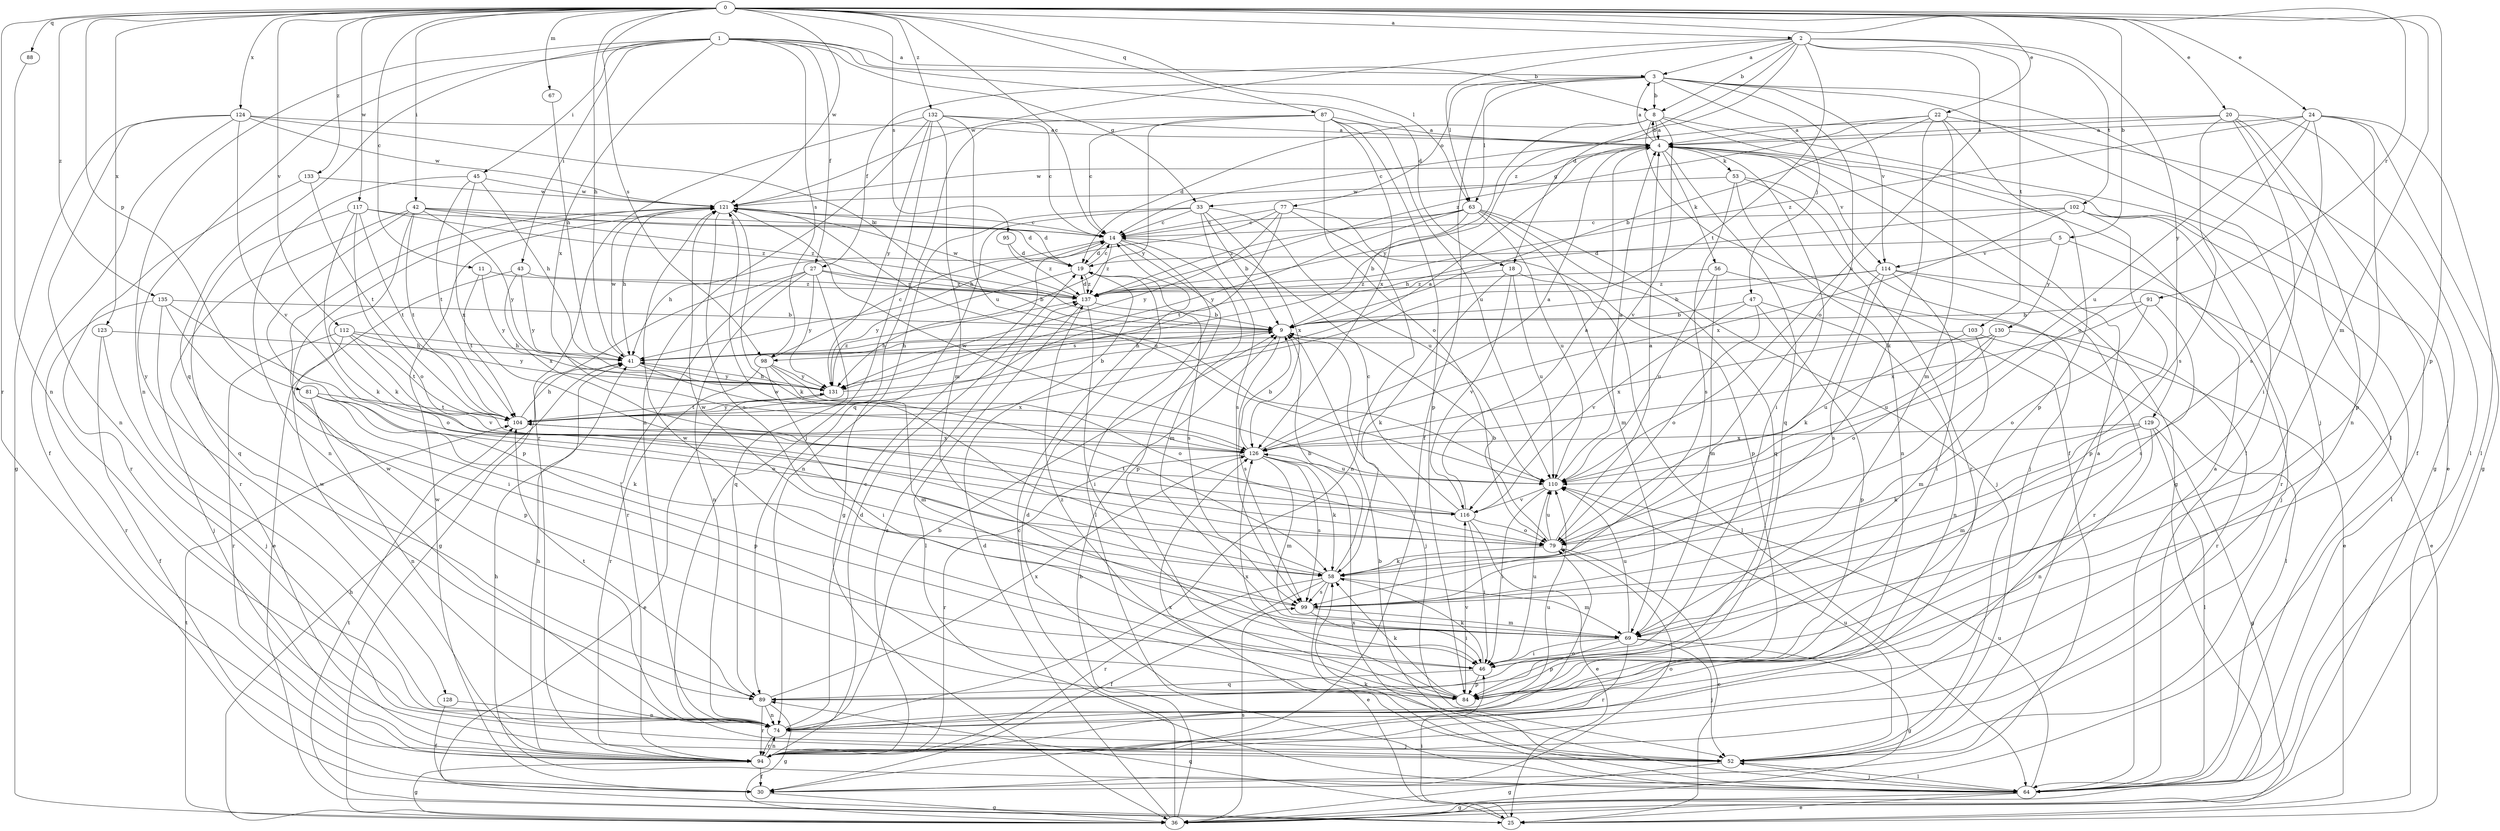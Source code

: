strict digraph  {
0;
1;
2;
3;
4;
5;
8;
9;
11;
14;
18;
19;
20;
22;
24;
25;
27;
30;
33;
36;
41;
42;
43;
45;
46;
47;
52;
53;
56;
58;
63;
64;
67;
69;
74;
77;
79;
81;
84;
87;
88;
89;
91;
94;
95;
98;
99;
102;
103;
104;
110;
112;
114;
116;
117;
121;
123;
124;
126;
128;
129;
130;
131;
132;
133;
135;
137;
0 -> 2  [label=a];
0 -> 5  [label=b];
0 -> 11  [label=c];
0 -> 14  [label=c];
0 -> 20  [label=e];
0 -> 22  [label=e];
0 -> 24  [label=e];
0 -> 41  [label=h];
0 -> 42  [label=i];
0 -> 63  [label=l];
0 -> 67  [label=m];
0 -> 69  [label=m];
0 -> 81  [label=p];
0 -> 84  [label=p];
0 -> 87  [label=q];
0 -> 88  [label=q];
0 -> 91  [label=r];
0 -> 94  [label=r];
0 -> 95  [label=s];
0 -> 98  [label=s];
0 -> 112  [label=v];
0 -> 117  [label=w];
0 -> 121  [label=w];
0 -> 123  [label=x];
0 -> 124  [label=x];
0 -> 132  [label=z];
0 -> 133  [label=z];
0 -> 135  [label=z];
1 -> 3  [label=a];
1 -> 8  [label=b];
1 -> 18  [label=d];
1 -> 27  [label=f];
1 -> 33  [label=g];
1 -> 43  [label=i];
1 -> 45  [label=i];
1 -> 74  [label=n];
1 -> 89  [label=q];
1 -> 98  [label=s];
1 -> 126  [label=x];
1 -> 128  [label=y];
2 -> 3  [label=a];
2 -> 8  [label=b];
2 -> 18  [label=d];
2 -> 63  [label=l];
2 -> 102  [label=t];
2 -> 103  [label=t];
2 -> 104  [label=t];
2 -> 110  [label=u];
2 -> 121  [label=w];
2 -> 129  [label=y];
2 -> 137  [label=z];
3 -> 8  [label=b];
3 -> 27  [label=f];
3 -> 30  [label=f];
3 -> 47  [label=j];
3 -> 52  [label=j];
3 -> 63  [label=l];
3 -> 64  [label=l];
3 -> 77  [label=o];
3 -> 79  [label=o];
3 -> 114  [label=v];
4 -> 3  [label=a];
4 -> 8  [label=b];
4 -> 33  [label=g];
4 -> 36  [label=g];
4 -> 46  [label=i];
4 -> 53  [label=k];
4 -> 56  [label=k];
4 -> 89  [label=q];
4 -> 114  [label=v];
4 -> 121  [label=w];
5 -> 19  [label=d];
5 -> 52  [label=j];
5 -> 114  [label=v];
5 -> 130  [label=y];
8 -> 4  [label=a];
8 -> 19  [label=d];
8 -> 25  [label=e];
8 -> 30  [label=f];
8 -> 64  [label=l];
8 -> 116  [label=v];
8 -> 131  [label=y];
9 -> 41  [label=h];
9 -> 52  [label=j];
9 -> 98  [label=s];
9 -> 99  [label=s];
11 -> 104  [label=t];
11 -> 131  [label=y];
11 -> 137  [label=z];
14 -> 19  [label=d];
14 -> 41  [label=h];
14 -> 64  [label=l];
14 -> 69  [label=m];
14 -> 84  [label=p];
14 -> 137  [label=z];
18 -> 58  [label=k];
18 -> 64  [label=l];
18 -> 110  [label=u];
18 -> 116  [label=v];
18 -> 137  [label=z];
19 -> 14  [label=c];
19 -> 99  [label=s];
19 -> 131  [label=y];
19 -> 137  [label=z];
20 -> 4  [label=a];
20 -> 14  [label=c];
20 -> 30  [label=f];
20 -> 46  [label=i];
20 -> 64  [label=l];
20 -> 74  [label=n];
20 -> 99  [label=s];
22 -> 4  [label=a];
22 -> 9  [label=b];
22 -> 36  [label=g];
22 -> 58  [label=k];
22 -> 69  [label=m];
22 -> 84  [label=p];
22 -> 137  [label=z];
24 -> 4  [label=a];
24 -> 36  [label=g];
24 -> 64  [label=l];
24 -> 79  [label=o];
24 -> 84  [label=p];
24 -> 99  [label=s];
24 -> 110  [label=u];
24 -> 137  [label=z];
25 -> 46  [label=i];
25 -> 89  [label=q];
25 -> 104  [label=t];
27 -> 9  [label=b];
27 -> 36  [label=g];
27 -> 74  [label=n];
27 -> 89  [label=q];
27 -> 94  [label=r];
27 -> 131  [label=y];
27 -> 137  [label=z];
30 -> 36  [label=g];
30 -> 79  [label=o];
30 -> 121  [label=w];
33 -> 9  [label=b];
33 -> 14  [label=c];
33 -> 36  [label=g];
33 -> 74  [label=n];
33 -> 99  [label=s];
33 -> 110  [label=u];
33 -> 126  [label=x];
36 -> 9  [label=b];
36 -> 14  [label=c];
36 -> 19  [label=d];
36 -> 41  [label=h];
36 -> 99  [label=s];
36 -> 104  [label=t];
41 -> 121  [label=w];
41 -> 126  [label=x];
41 -> 131  [label=y];
42 -> 14  [label=c];
42 -> 19  [label=d];
42 -> 58  [label=k];
42 -> 84  [label=p];
42 -> 94  [label=r];
42 -> 104  [label=t];
42 -> 131  [label=y];
42 -> 137  [label=z];
43 -> 25  [label=e];
43 -> 126  [label=x];
43 -> 131  [label=y];
43 -> 137  [label=z];
45 -> 41  [label=h];
45 -> 74  [label=n];
45 -> 104  [label=t];
45 -> 121  [label=w];
45 -> 126  [label=x];
46 -> 58  [label=k];
46 -> 84  [label=p];
46 -> 89  [label=q];
46 -> 110  [label=u];
46 -> 121  [label=w];
47 -> 9  [label=b];
47 -> 74  [label=n];
47 -> 79  [label=o];
47 -> 84  [label=p];
47 -> 116  [label=v];
52 -> 4  [label=a];
52 -> 19  [label=d];
52 -> 36  [label=g];
52 -> 64  [label=l];
52 -> 110  [label=u];
52 -> 126  [label=x];
53 -> 52  [label=j];
53 -> 74  [label=n];
53 -> 94  [label=r];
53 -> 99  [label=s];
53 -> 121  [label=w];
56 -> 25  [label=e];
56 -> 69  [label=m];
56 -> 110  [label=u];
56 -> 137  [label=z];
58 -> 9  [label=b];
58 -> 25  [label=e];
58 -> 30  [label=f];
58 -> 69  [label=m];
58 -> 94  [label=r];
58 -> 99  [label=s];
58 -> 121  [label=w];
63 -> 9  [label=b];
63 -> 14  [label=c];
63 -> 52  [label=j];
63 -> 69  [label=m];
63 -> 89  [label=q];
63 -> 110  [label=u];
63 -> 131  [label=y];
63 -> 137  [label=z];
64 -> 4  [label=a];
64 -> 9  [label=b];
64 -> 25  [label=e];
64 -> 36  [label=g];
64 -> 41  [label=h];
64 -> 52  [label=j];
64 -> 58  [label=k];
64 -> 110  [label=u];
64 -> 126  [label=x];
67 -> 41  [label=h];
69 -> 36  [label=g];
69 -> 46  [label=i];
69 -> 52  [label=j];
69 -> 84  [label=p];
69 -> 94  [label=r];
69 -> 110  [label=u];
74 -> 9  [label=b];
74 -> 14  [label=c];
74 -> 52  [label=j];
74 -> 94  [label=r];
74 -> 110  [label=u];
74 -> 121  [label=w];
77 -> 14  [label=c];
77 -> 41  [label=h];
77 -> 74  [label=n];
77 -> 84  [label=p];
77 -> 104  [label=t];
77 -> 131  [label=y];
79 -> 4  [label=a];
79 -> 9  [label=b];
79 -> 25  [label=e];
79 -> 58  [label=k];
79 -> 110  [label=u];
81 -> 58  [label=k];
81 -> 74  [label=n];
81 -> 79  [label=o];
81 -> 84  [label=p];
81 -> 104  [label=t];
84 -> 58  [label=k];
84 -> 116  [label=v];
84 -> 126  [label=x];
84 -> 137  [label=z];
87 -> 4  [label=a];
87 -> 14  [label=c];
87 -> 79  [label=o];
87 -> 84  [label=p];
87 -> 89  [label=q];
87 -> 110  [label=u];
87 -> 126  [label=x];
87 -> 131  [label=y];
88 -> 74  [label=n];
89 -> 36  [label=g];
89 -> 74  [label=n];
89 -> 94  [label=r];
89 -> 104  [label=t];
89 -> 126  [label=x];
91 -> 9  [label=b];
91 -> 79  [label=o];
91 -> 99  [label=s];
91 -> 126  [label=x];
94 -> 19  [label=d];
94 -> 30  [label=f];
94 -> 36  [label=g];
94 -> 41  [label=h];
94 -> 74  [label=n];
94 -> 79  [label=o];
94 -> 121  [label=w];
94 -> 137  [label=z];
95 -> 19  [label=d];
95 -> 137  [label=z];
98 -> 14  [label=c];
98 -> 46  [label=i];
98 -> 69  [label=m];
98 -> 79  [label=o];
98 -> 94  [label=r];
98 -> 131  [label=y];
99 -> 46  [label=i];
99 -> 69  [label=m];
99 -> 121  [label=w];
102 -> 14  [label=c];
102 -> 41  [label=h];
102 -> 64  [label=l];
102 -> 84  [label=p];
102 -> 94  [label=r];
102 -> 126  [label=x];
103 -> 41  [label=h];
103 -> 64  [label=l];
103 -> 69  [label=m];
103 -> 110  [label=u];
104 -> 4  [label=a];
104 -> 41  [label=h];
104 -> 126  [label=x];
104 -> 131  [label=y];
110 -> 4  [label=a];
110 -> 46  [label=i];
110 -> 116  [label=v];
110 -> 121  [label=w];
112 -> 41  [label=h];
112 -> 84  [label=p];
112 -> 94  [label=r];
112 -> 104  [label=t];
112 -> 116  [label=v];
112 -> 131  [label=y];
114 -> 9  [label=b];
114 -> 25  [label=e];
114 -> 46  [label=i];
114 -> 58  [label=k];
114 -> 94  [label=r];
114 -> 99  [label=s];
114 -> 137  [label=z];
116 -> 4  [label=a];
116 -> 14  [label=c];
116 -> 25  [label=e];
116 -> 46  [label=i];
116 -> 79  [label=o];
116 -> 104  [label=t];
117 -> 14  [label=c];
117 -> 58  [label=k];
117 -> 79  [label=o];
117 -> 89  [label=q];
117 -> 104  [label=t];
117 -> 137  [label=z];
121 -> 14  [label=c];
121 -> 19  [label=d];
121 -> 41  [label=h];
121 -> 58  [label=k];
121 -> 99  [label=s];
121 -> 110  [label=u];
123 -> 30  [label=f];
123 -> 41  [label=h];
123 -> 52  [label=j];
124 -> 4  [label=a];
124 -> 9  [label=b];
124 -> 30  [label=f];
124 -> 36  [label=g];
124 -> 74  [label=n];
124 -> 116  [label=v];
124 -> 121  [label=w];
126 -> 4  [label=a];
126 -> 9  [label=b];
126 -> 58  [label=k];
126 -> 69  [label=m];
126 -> 94  [label=r];
126 -> 99  [label=s];
126 -> 110  [label=u];
128 -> 30  [label=f];
128 -> 74  [label=n];
129 -> 36  [label=g];
129 -> 58  [label=k];
129 -> 64  [label=l];
129 -> 69  [label=m];
129 -> 74  [label=n];
129 -> 126  [label=x];
130 -> 41  [label=h];
130 -> 79  [label=o];
130 -> 94  [label=r];
130 -> 110  [label=u];
130 -> 126  [label=x];
131 -> 9  [label=b];
131 -> 25  [label=e];
131 -> 41  [label=h];
131 -> 104  [label=t];
131 -> 137  [label=z];
132 -> 4  [label=a];
132 -> 14  [label=c];
132 -> 52  [label=j];
132 -> 69  [label=m];
132 -> 74  [label=n];
132 -> 94  [label=r];
132 -> 110  [label=u];
132 -> 131  [label=y];
133 -> 94  [label=r];
133 -> 104  [label=t];
133 -> 121  [label=w];
135 -> 9  [label=b];
135 -> 46  [label=i];
135 -> 52  [label=j];
135 -> 79  [label=o];
135 -> 94  [label=r];
137 -> 9  [label=b];
137 -> 19  [label=d];
137 -> 46  [label=i];
137 -> 64  [label=l];
137 -> 121  [label=w];
}
